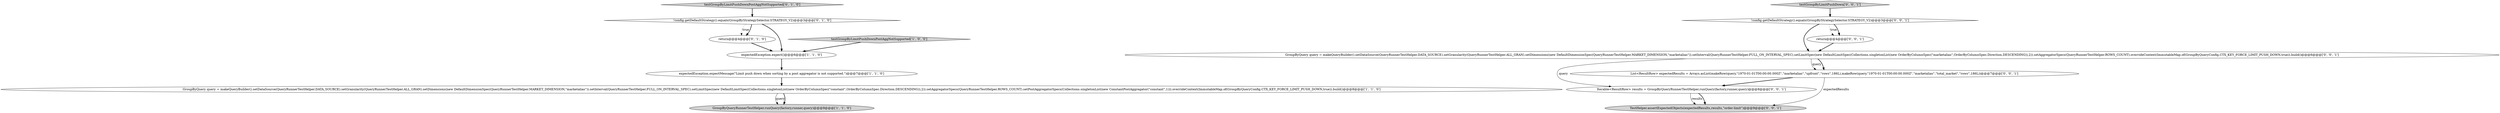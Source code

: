digraph {
1 [style = filled, label = "GroupByQuery query = makeQueryBuilder().setDataSource(QueryRunnerTestHelper.DATA_SOURCE).setGranularity(QueryRunnerTestHelper.ALL_GRAN).setDimensions(new DefaultDimensionSpec(QueryRunnerTestHelper.MARKET_DIMENSION,\"marketalias\")).setInterval(QueryRunnerTestHelper.FULL_ON_INTERVAL_SPEC).setLimitSpec(new DefaultLimitSpec(Collections.singletonList(new OrderByColumnSpec(\"constant\",OrderByColumnSpec.Direction.DESCENDING)),2)).setAggregatorSpecs(QueryRunnerTestHelper.ROWS_COUNT).setPostAggregatorSpecs(Collections.singletonList(new ConstantPostAggregator(\"constant\",1))).overrideContext(ImmutableMap.of(GroupByQueryConfig.CTX_KEY_FORCE_LIMIT_PUSH_DOWN,true)).build()@@@8@@@['1', '1', '0']", fillcolor = white, shape = ellipse image = "AAA0AAABBB1BBB"];
9 [style = filled, label = "Iterable<ResultRow> results = GroupByQueryRunnerTestHelper.runQuery(factory,runner,query)@@@8@@@['0', '0', '1']", fillcolor = white, shape = ellipse image = "AAA0AAABBB3BBB"];
4 [style = filled, label = "GroupByQueryRunnerTestHelper.runQuery(factory,runner,query)@@@9@@@['1', '1', '0']", fillcolor = lightgray, shape = ellipse image = "AAA0AAABBB1BBB"];
12 [style = filled, label = "!config.getDefaultStrategy().equals(GroupByStrategySelector.STRATEGY_V2)@@@3@@@['0', '0', '1']", fillcolor = white, shape = diamond image = "AAA0AAABBB3BBB"];
5 [style = filled, label = "return@@@4@@@['0', '1', '0']", fillcolor = white, shape = ellipse image = "AAA1AAABBB2BBB"];
11 [style = filled, label = "List<ResultRow> expectedResults = Arrays.asList(makeRow(query,\"1970-01-01T00:00:00.000Z\",\"marketalias\",\"upfront\",\"rows\",186L),makeRow(query,\"1970-01-01T00:00:00.000Z\",\"marketalias\",\"total_market\",\"rows\",186L))@@@7@@@['0', '0', '1']", fillcolor = white, shape = ellipse image = "AAA0AAABBB3BBB"];
13 [style = filled, label = "testGroupByLimitPushDown['0', '0', '1']", fillcolor = lightgray, shape = diamond image = "AAA0AAABBB3BBB"];
7 [style = filled, label = "testGroupByLimitPushDownPostAggNotSupported['0', '1', '0']", fillcolor = lightgray, shape = diamond image = "AAA0AAABBB2BBB"];
3 [style = filled, label = "expectedException.expectMessage(\"Limit push down when sorting by a post aggregator is not supported.\")@@@7@@@['1', '1', '0']", fillcolor = white, shape = ellipse image = "AAA0AAABBB1BBB"];
8 [style = filled, label = "TestHelper.assertExpectedObjects(expectedResults,results,\"order-limit\")@@@9@@@['0', '0', '1']", fillcolor = lightgray, shape = ellipse image = "AAA0AAABBB3BBB"];
6 [style = filled, label = "!config.getDefaultStrategy().equals(GroupByStrategySelector.STRATEGY_V2)@@@3@@@['0', '1', '0']", fillcolor = white, shape = diamond image = "AAA1AAABBB2BBB"];
14 [style = filled, label = "GroupByQuery query = makeQueryBuilder().setDataSource(QueryRunnerTestHelper.DATA_SOURCE).setGranularity(QueryRunnerTestHelper.ALL_GRAN).setDimensions(new DefaultDimensionSpec(QueryRunnerTestHelper.MARKET_DIMENSION,\"marketalias\")).setInterval(QueryRunnerTestHelper.FULL_ON_INTERVAL_SPEC).setLimitSpec(new DefaultLimitSpec(Collections.singletonList(new OrderByColumnSpec(\"marketalias\",OrderByColumnSpec.Direction.DESCENDING)),2)).setAggregatorSpecs(QueryRunnerTestHelper.ROWS_COUNT).overrideContext(ImmutableMap.of(GroupByQueryConfig.CTX_KEY_FORCE_LIMIT_PUSH_DOWN,true)).build()@@@6@@@['0', '0', '1']", fillcolor = white, shape = ellipse image = "AAA0AAABBB3BBB"];
10 [style = filled, label = "return@@@4@@@['0', '0', '1']", fillcolor = white, shape = ellipse image = "AAA0AAABBB3BBB"];
2 [style = filled, label = "testGroupByLimitPushDownPostAggNotSupported['1', '0', '0']", fillcolor = lightgray, shape = diamond image = "AAA0AAABBB1BBB"];
0 [style = filled, label = "expectedException.expect()@@@6@@@['1', '1', '0']", fillcolor = white, shape = ellipse image = "AAA0AAABBB1BBB"];
12->10 [style = dotted, label="true"];
14->11 [style = solid, label="query"];
12->14 [style = bold, label=""];
1->4 [style = solid, label="query"];
6->0 [style = bold, label=""];
9->8 [style = solid, label="results"];
7->6 [style = bold, label=""];
11->9 [style = bold, label=""];
0->3 [style = bold, label=""];
14->11 [style = bold, label=""];
3->1 [style = bold, label=""];
12->10 [style = bold, label=""];
11->8 [style = solid, label="expectedResults"];
13->12 [style = bold, label=""];
5->0 [style = bold, label=""];
6->5 [style = dotted, label="true"];
6->5 [style = bold, label=""];
1->4 [style = bold, label=""];
2->0 [style = bold, label=""];
9->8 [style = bold, label=""];
14->9 [style = solid, label="query"];
10->14 [style = bold, label=""];
}
